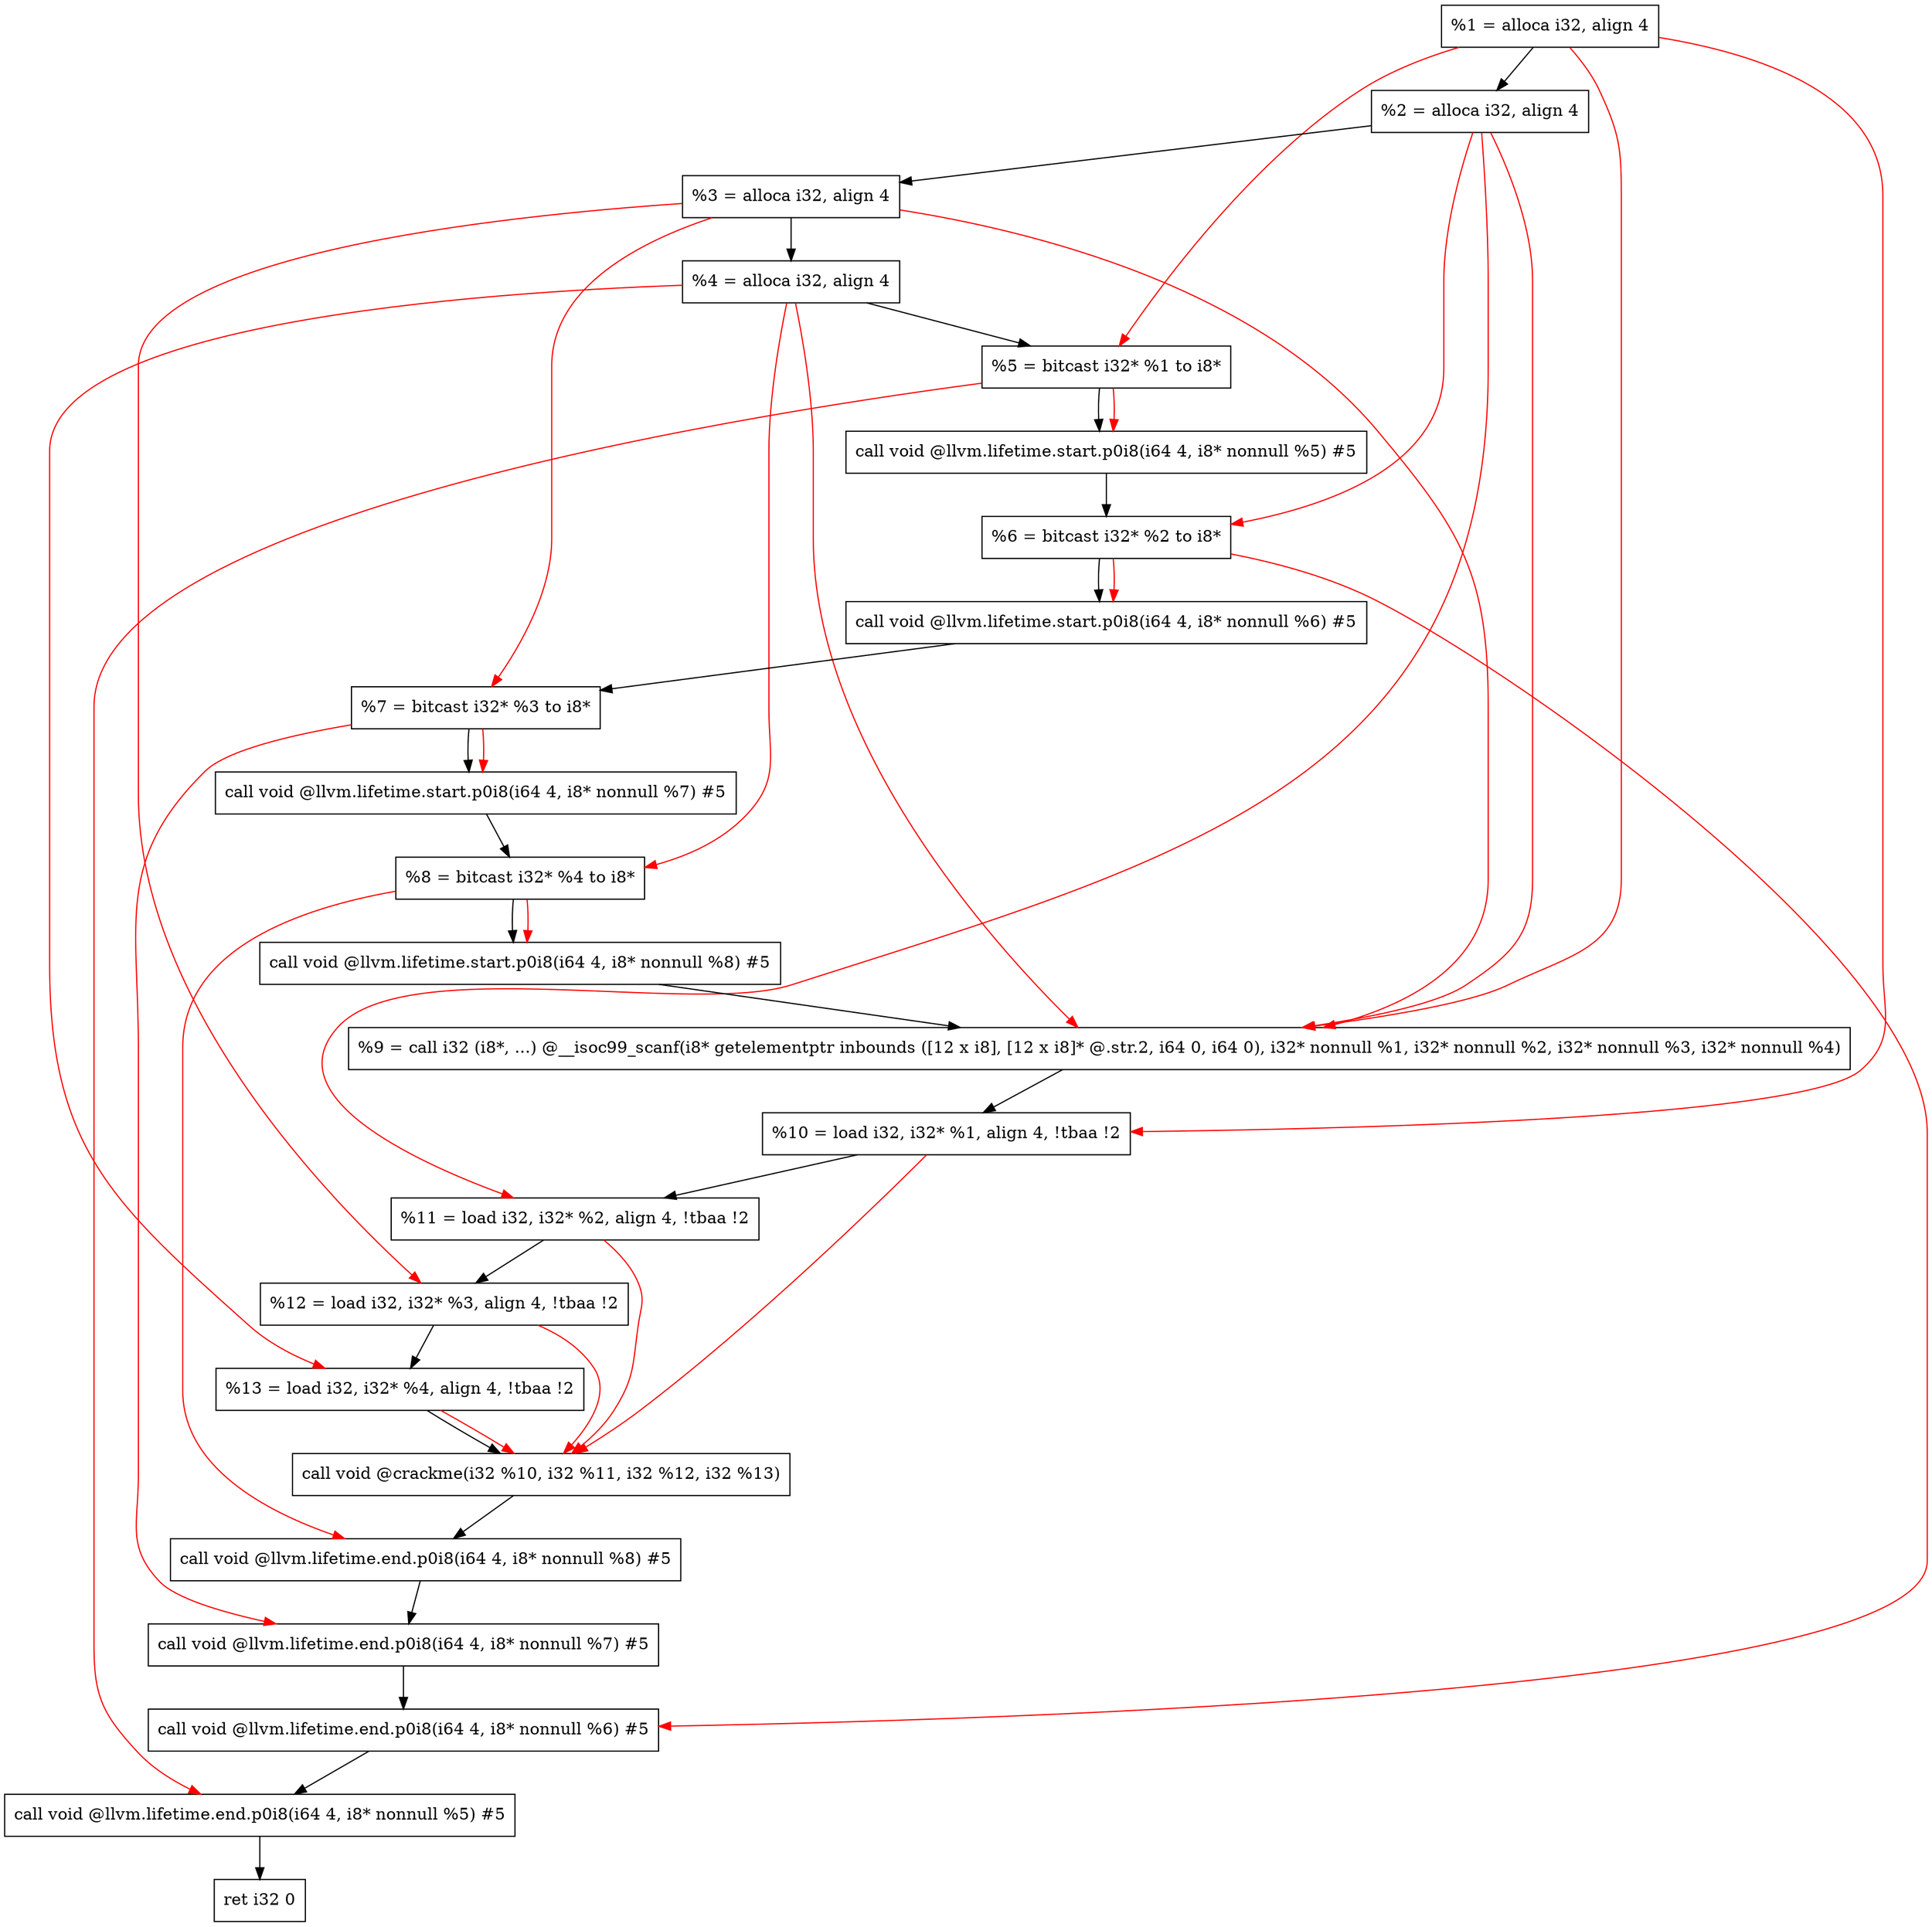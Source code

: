 digraph "DFG for'main' function" {
	Node0x8c8af8[shape=record, label="  %1 = alloca i32, align 4"];
	Node0x8c8b78[shape=record, label="  %2 = alloca i32, align 4"];
	Node0x8c8c08[shape=record, label="  %3 = alloca i32, align 4"];
	Node0x8c8c68[shape=record, label="  %4 = alloca i32, align 4"];
	Node0x8c8d18[shape=record, label="  %5 = bitcast i32* %1 to i8*"];
	Node0x8c9148[shape=record, label="  call void @llvm.lifetime.start.p0i8(i64 4, i8* nonnull %5) #5"];
	Node0x8c9228[shape=record, label="  %6 = bitcast i32* %2 to i8*"];
	Node0x8c9328[shape=record, label="  call void @llvm.lifetime.start.p0i8(i64 4, i8* nonnull %6) #5"];
	Node0x8c93e8[shape=record, label="  %7 = bitcast i32* %3 to i8*"];
	Node0x8c9498[shape=record, label="  call void @llvm.lifetime.start.p0i8(i64 4, i8* nonnull %7) #5"];
	Node0x8c9558[shape=record, label="  %8 = bitcast i32* %4 to i8*"];
	Node0x8c9608[shape=record, label="  call void @llvm.lifetime.start.p0i8(i64 4, i8* nonnull %8) #5"];
	Node0x8c3750[shape=record, label="  %9 = call i32 (i8*, ...) @__isoc99_scanf(i8* getelementptr inbounds ([12 x i8], [12 x i8]* @.str.2, i64 0, i64 0), i32* nonnull %1, i32* nonnull %2, i32* nonnull %3, i32* nonnull %4)"];
	Node0x8c9808[shape=record, label="  %10 = load i32, i32* %1, align 4, !tbaa !2"];
	Node0x8ca778[shape=record, label="  %11 = load i32, i32* %2, align 4, !tbaa !2"];
	Node0x8cade8[shape=record, label="  %12 = load i32, i32* %3, align 4, !tbaa !2"];
	Node0x8cae48[shape=record, label="  %13 = load i32, i32* %4, align 4, !tbaa !2"];
	Node0x8caf58[shape=record, label="  call void @crackme(i32 %10, i32 %11, i32 %12, i32 %13)"];
	Node0x8cb1b8[shape=record, label="  call void @llvm.lifetime.end.p0i8(i64 4, i8* nonnull %8) #5"];
	Node0x8cb318[shape=record, label="  call void @llvm.lifetime.end.p0i8(i64 4, i8* nonnull %7) #5"];
	Node0x8cb428[shape=record, label="  call void @llvm.lifetime.end.p0i8(i64 4, i8* nonnull %6) #5"];
	Node0x8cb538[shape=record, label="  call void @llvm.lifetime.end.p0i8(i64 4, i8* nonnull %5) #5"];
	Node0x8cb5f8[shape=record, label="  ret i32 0"];
	Node0x8c8af8 -> Node0x8c8b78;
	Node0x8c8b78 -> Node0x8c8c08;
	Node0x8c8c08 -> Node0x8c8c68;
	Node0x8c8c68 -> Node0x8c8d18;
	Node0x8c8d18 -> Node0x8c9148;
	Node0x8c9148 -> Node0x8c9228;
	Node0x8c9228 -> Node0x8c9328;
	Node0x8c9328 -> Node0x8c93e8;
	Node0x8c93e8 -> Node0x8c9498;
	Node0x8c9498 -> Node0x8c9558;
	Node0x8c9558 -> Node0x8c9608;
	Node0x8c9608 -> Node0x8c3750;
	Node0x8c3750 -> Node0x8c9808;
	Node0x8c9808 -> Node0x8ca778;
	Node0x8ca778 -> Node0x8cade8;
	Node0x8cade8 -> Node0x8cae48;
	Node0x8cae48 -> Node0x8caf58;
	Node0x8caf58 -> Node0x8cb1b8;
	Node0x8cb1b8 -> Node0x8cb318;
	Node0x8cb318 -> Node0x8cb428;
	Node0x8cb428 -> Node0x8cb538;
	Node0x8cb538 -> Node0x8cb5f8;
edge [color=red]
	Node0x8c8af8 -> Node0x8c8d18;
	Node0x8c8d18 -> Node0x8c9148;
	Node0x8c8b78 -> Node0x8c9228;
	Node0x8c9228 -> Node0x8c9328;
	Node0x8c8c08 -> Node0x8c93e8;
	Node0x8c93e8 -> Node0x8c9498;
	Node0x8c8c68 -> Node0x8c9558;
	Node0x8c9558 -> Node0x8c9608;
	Node0x8c8af8 -> Node0x8c3750;
	Node0x8c8b78 -> Node0x8c3750;
	Node0x8c8c08 -> Node0x8c3750;
	Node0x8c8c68 -> Node0x8c3750;
	Node0x8c8af8 -> Node0x8c9808;
	Node0x8c8b78 -> Node0x8ca778;
	Node0x8c8c08 -> Node0x8cade8;
	Node0x8c8c68 -> Node0x8cae48;
	Node0x8c9808 -> Node0x8caf58;
	Node0x8ca778 -> Node0x8caf58;
	Node0x8cade8 -> Node0x8caf58;
	Node0x8cae48 -> Node0x8caf58;
	Node0x8c9558 -> Node0x8cb1b8;
	Node0x8c93e8 -> Node0x8cb318;
	Node0x8c9228 -> Node0x8cb428;
	Node0x8c8d18 -> Node0x8cb538;
}
